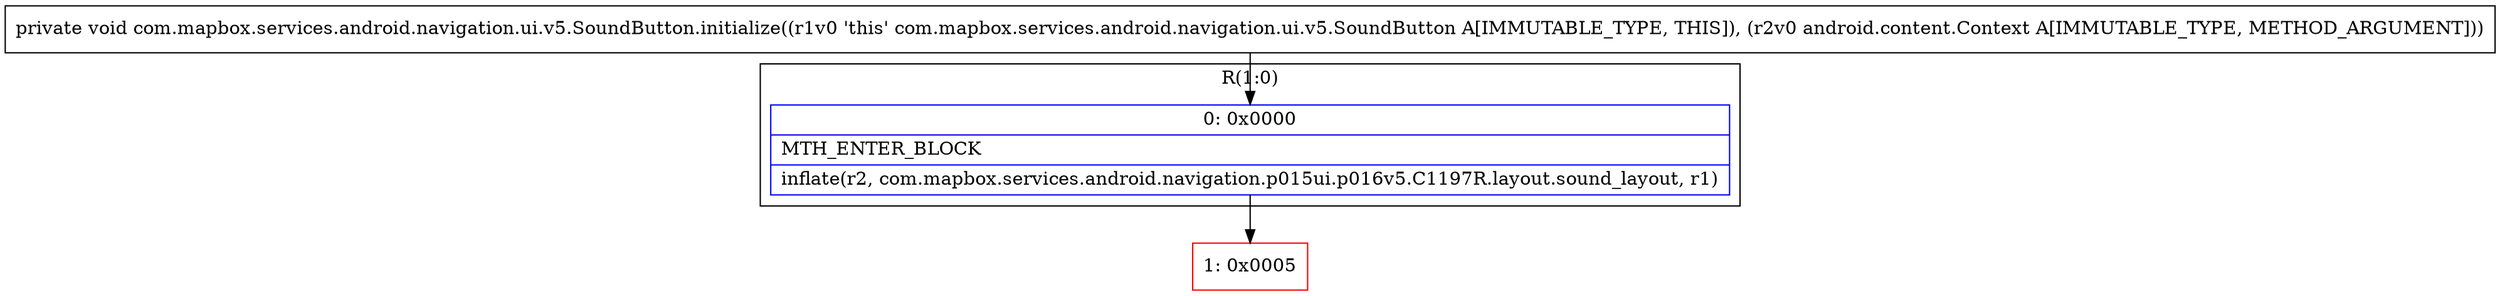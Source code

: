 digraph "CFG forcom.mapbox.services.android.navigation.ui.v5.SoundButton.initialize(Landroid\/content\/Context;)V" {
subgraph cluster_Region_444216905 {
label = "R(1:0)";
node [shape=record,color=blue];
Node_0 [shape=record,label="{0\:\ 0x0000|MTH_ENTER_BLOCK\l|inflate(r2, com.mapbox.services.android.navigation.p015ui.p016v5.C1197R.layout.sound_layout, r1)\l}"];
}
Node_1 [shape=record,color=red,label="{1\:\ 0x0005}"];
MethodNode[shape=record,label="{private void com.mapbox.services.android.navigation.ui.v5.SoundButton.initialize((r1v0 'this' com.mapbox.services.android.navigation.ui.v5.SoundButton A[IMMUTABLE_TYPE, THIS]), (r2v0 android.content.Context A[IMMUTABLE_TYPE, METHOD_ARGUMENT])) }"];
MethodNode -> Node_0;
Node_0 -> Node_1;
}

